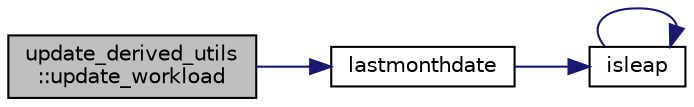 digraph "update_derived_utils::update_workload"
{
 // LATEX_PDF_SIZE
  edge [fontname="Helvetica",fontsize="10",labelfontname="Helvetica",labelfontsize="10"];
  node [fontname="Helvetica",fontsize="10",shape=record];
  rankdir="LR";
  Node1 [label="update_derived_utils\l::update_workload",height=0.2,width=0.4,color="black", fillcolor="grey75", style="filled", fontcolor="black",tooltip=" "];
  Node1 -> Node2 [color="midnightblue",fontsize="10",style="solid",fontname="Helvetica"];
  Node2 [label="lastmonthdate",height=0.2,width=0.4,color="black", fillcolor="white", style="filled",URL="$invmondays_8f90.html#a6d8d52f8e0c5ef504c1a38a72cda5b01",tooltip=" "];
  Node2 -> Node3 [color="midnightblue",fontsize="10",style="solid",fontname="Helvetica"];
  Node3 [label="isleap",height=0.2,width=0.4,color="black", fillcolor="white", style="filled",URL="$dateutils_8f90.html#acbfdb1c78beb593447108203011b380c",tooltip=" "];
  Node3 -> Node3 [color="midnightblue",fontsize="10",style="solid",fontname="Helvetica"];
}
